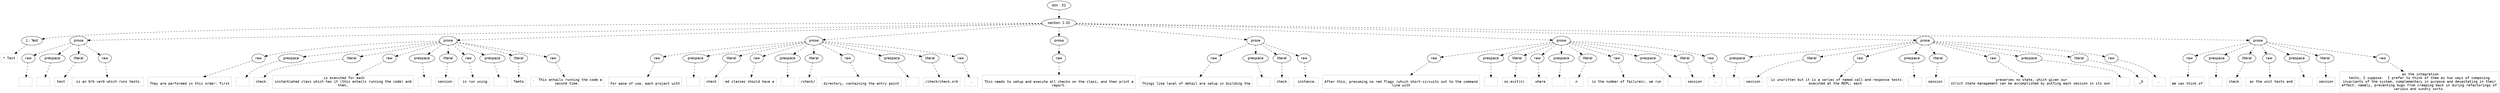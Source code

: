 digraph lpegNode {

node [fontname=Helvetica]
edge [style=dashed]

doc_0 [label="doc - 32"]


doc_0 -> { section_1}
{rank=same; section_1}

section_1 [label="section: 1-32"]


// END RANK doc_0

section_1 -> { header_2 prose_3 prose_4 prose_5 prose_6 prose_7 prose_8 prose_9 prose_10}
{rank=same; header_2 prose_3 prose_4 prose_5 prose_6 prose_7 prose_8 prose_9 prose_10}

header_2 [label="1 : Test"]

prose_3 [label="prose"]

prose_4 [label="prose"]

prose_5 [label="prose"]

prose_6 [label="prose"]

prose_7 [label="prose"]

prose_8 [label="prose"]

prose_9 [label="prose"]

prose_10 [label="prose"]


// END RANK section_1

header_2 -> leaf_11
leaf_11  [color=Gray,shape=rectangle,fontname=Inconsolata,label="* Test"]
// END RANK header_2

prose_3 -> { raw_12 prespace_13 literal_14 raw_15}
{rank=same; raw_12 prespace_13 literal_14 raw_15}

raw_12 [label="raw"]

prespace_13 [label="prespace"]

literal_14 [label="literal"]

raw_15 [label="raw"]


// END RANK prose_3

raw_12 -> leaf_16
leaf_16  [color=Gray,shape=rectangle,fontname=Inconsolata,label="
"]
// END RANK raw_12

prespace_13 -> leaf_17
leaf_17  [color=Gray,shape=rectangle,fontname=Inconsolata,label=""]
// END RANK prespace_13

literal_14 -> leaf_18
leaf_18  [color=Gray,shape=rectangle,fontname=Inconsolata,label="test"]
// END RANK literal_14

raw_15 -> leaf_19
leaf_19  [color=Gray,shape=rectangle,fontname=Inconsolata,label=" is an Orb verb which runs tests.
"]
// END RANK raw_15

prose_4 -> { raw_20 prespace_21 literal_22 raw_23 prespace_24 literal_25 raw_26 prespace_27 literal_28 raw_29}
{rank=same; raw_20 prespace_21 literal_22 raw_23 prespace_24 literal_25 raw_26 prespace_27 literal_28 raw_29}

raw_20 [label="raw"]

prespace_21 [label="prespace"]

literal_22 [label="literal"]

raw_23 [label="raw"]

prespace_24 [label="prespace"]

literal_25 [label="literal"]

raw_26 [label="raw"]

prespace_27 [label="prespace"]

literal_28 [label="literal"]

raw_29 [label="raw"]


// END RANK prose_4

raw_20 -> leaf_30
leaf_30  [color=Gray,shape=rectangle,fontname=Inconsolata,label="
They are performed in this order: first"]
// END RANK raw_20

prespace_21 -> leaf_31
leaf_31  [color=Gray,shape=rectangle,fontname=Inconsolata,label=" "]
// END RANK prespace_21

literal_22 -> leaf_32
leaf_32  [color=Gray,shape=rectangle,fontname=Inconsolata,label="check"]
// END RANK literal_22

raw_23 -> leaf_33
leaf_33  [color=Gray,shape=rectangle,fontname=Inconsolata,label=" is executed for each
instantiated class which has it (this entails running the code) and
then,"]
// END RANK raw_23

prespace_24 -> leaf_34
leaf_34  [color=Gray,shape=rectangle,fontname=Inconsolata,label=" "]
// END RANK prespace_24

literal_25 -> leaf_35
leaf_35  [color=Gray,shape=rectangle,fontname=Inconsolata,label="session"]
// END RANK literal_25

raw_26 -> leaf_36
leaf_36  [color=Gray,shape=rectangle,fontname=Inconsolata,label=" is run using"]
// END RANK raw_26

prespace_27 -> leaf_37
leaf_37  [color=Gray,shape=rectangle,fontname=Inconsolata,label=" "]
// END RANK prespace_27

literal_28 -> leaf_38
leaf_38  [color=Gray,shape=rectangle,fontname=Inconsolata,label="femto"]
// END RANK literal_28

raw_29 -> leaf_39
leaf_39  [color=Gray,shape=rectangle,fontname=Inconsolata,label=".  This entails running the code a
second time.
"]
// END RANK raw_29

prose_5 -> { raw_40 prespace_41 literal_42 raw_43 prespace_44 literal_45 raw_46 prespace_47 literal_48 raw_49}
{rank=same; raw_40 prespace_41 literal_42 raw_43 prespace_44 literal_45 raw_46 prespace_47 literal_48 raw_49}

raw_40 [label="raw"]

prespace_41 [label="prespace"]

literal_42 [label="literal"]

raw_43 [label="raw"]

prespace_44 [label="prespace"]

literal_45 [label="literal"]

raw_46 [label="raw"]

prespace_47 [label="prespace"]

literal_48 [label="literal"]

raw_49 [label="raw"]


// END RANK prose_5

raw_40 -> leaf_50
leaf_50  [color=Gray,shape=rectangle,fontname=Inconsolata,label="
For ease of use, each project with"]
// END RANK raw_40

prespace_41 -> leaf_51
leaf_51  [color=Gray,shape=rectangle,fontname=Inconsolata,label=" "]
// END RANK prespace_41

literal_42 -> leaf_52
leaf_52  [color=Gray,shape=rectangle,fontname=Inconsolata,label="check"]
// END RANK literal_42

raw_43 -> leaf_53
leaf_53  [color=Gray,shape=rectangle,fontname=Inconsolata,label="ed classes should have a"]
// END RANK raw_43

prespace_44 -> leaf_54
leaf_54  [color=Gray,shape=rectangle,fontname=Inconsolata,label=" "]
// END RANK prespace_44

literal_45 -> leaf_55
leaf_55  [color=Gray,shape=rectangle,fontname=Inconsolata,label="/check/"]
// END RANK literal_45

raw_46 -> leaf_56
leaf_56  [color=Gray,shape=rectangle,fontname=Inconsolata,label="
directory, containing the entry point"]
// END RANK raw_46

prespace_47 -> leaf_57
leaf_57  [color=Gray,shape=rectangle,fontname=Inconsolata,label=" "]
// END RANK prespace_47

literal_48 -> leaf_58
leaf_58  [color=Gray,shape=rectangle,fontname=Inconsolata,label="/check/check.orb"]
// END RANK literal_48

raw_49 -> leaf_59
leaf_59  [color=Gray,shape=rectangle,fontname=Inconsolata,label=".
"]
// END RANK raw_49

prose_6 -> { raw_60}
{rank=same; raw_60}

raw_60 [label="raw"]


// END RANK prose_6

raw_60 -> leaf_61
leaf_61  [color=Gray,shape=rectangle,fontname=Inconsolata,label="
This needs to setup and execute all checks on the class, and then print a
report.
"]
// END RANK raw_60

prose_7 -> { raw_62 prespace_63 literal_64 raw_65}
{rank=same; raw_62 prespace_63 literal_64 raw_65}

raw_62 [label="raw"]

prespace_63 [label="prespace"]

literal_64 [label="literal"]

raw_65 [label="raw"]


// END RANK prose_7

raw_62 -> leaf_66
leaf_66  [color=Gray,shape=rectangle,fontname=Inconsolata,label="
Things like level of detail are setup in building the"]
// END RANK raw_62

prespace_63 -> leaf_67
leaf_67  [color=Gray,shape=rectangle,fontname=Inconsolata,label=" "]
// END RANK prespace_63

literal_64 -> leaf_68
leaf_68  [color=Gray,shape=rectangle,fontname=Inconsolata,label="check"]
// END RANK literal_64

raw_65 -> leaf_69
leaf_69  [color=Gray,shape=rectangle,fontname=Inconsolata,label=" instance.
"]
// END RANK raw_65

prose_8 -> { raw_70 prespace_71 literal_72 raw_73 prespace_74 literal_75 raw_76 prespace_77 literal_78 raw_79}
{rank=same; raw_70 prespace_71 literal_72 raw_73 prespace_74 literal_75 raw_76 prespace_77 literal_78 raw_79}

raw_70 [label="raw"]

prespace_71 [label="prespace"]

literal_72 [label="literal"]

raw_73 [label="raw"]

prespace_74 [label="prespace"]

literal_75 [label="literal"]

raw_76 [label="raw"]

prespace_77 [label="prespace"]

literal_78 [label="literal"]

raw_79 [label="raw"]


// END RANK prose_8

raw_70 -> leaf_80
leaf_80  [color=Gray,shape=rectangle,fontname=Inconsolata,label="
After this, presuming no red flags (which short-circuits out to the command
line with"]
// END RANK raw_70

prespace_71 -> leaf_81
leaf_81  [color=Gray,shape=rectangle,fontname=Inconsolata,label=" "]
// END RANK prespace_71

literal_72 -> leaf_82
leaf_82  [color=Gray,shape=rectangle,fontname=Inconsolata,label="os.exit(n)"]
// END RANK literal_72

raw_73 -> leaf_83
leaf_83  [color=Gray,shape=rectangle,fontname=Inconsolata,label=" where"]
// END RANK raw_73

prespace_74 -> leaf_84
leaf_84  [color=Gray,shape=rectangle,fontname=Inconsolata,label=" "]
// END RANK prespace_74

literal_75 -> leaf_85
leaf_85  [color=Gray,shape=rectangle,fontname=Inconsolata,label="n"]
// END RANK literal_75

raw_76 -> leaf_86
leaf_86  [color=Gray,shape=rectangle,fontname=Inconsolata,label=" is the number of failures), we run"]
// END RANK raw_76

prespace_77 -> leaf_87
leaf_87  [color=Gray,shape=rectangle,fontname=Inconsolata,label=""]
// END RANK prespace_77

literal_78 -> leaf_88
leaf_88  [color=Gray,shape=rectangle,fontname=Inconsolata,label="session"]
// END RANK literal_78

raw_79 -> leaf_89
leaf_89  [color=Gray,shape=rectangle,fontname=Inconsolata,label=".
"]
// END RANK raw_79

prose_9 -> { prespace_90 literal_91 raw_92 prespace_93 literal_94 raw_95 prespace_96 literal_97 raw_98}
{rank=same; prespace_90 literal_91 raw_92 prespace_93 literal_94 raw_95 prespace_96 literal_97 raw_98}

prespace_90 [label="prespace"]

literal_91 [label="literal"]

raw_92 [label="raw"]

prespace_93 [label="prespace"]

literal_94 [label="literal"]

raw_95 [label="raw"]

prespace_96 [label="prespace"]

literal_97 [label="literal"]

raw_98 [label="raw"]


// END RANK prose_9

prespace_90 -> leaf_99
leaf_99  [color=Gray,shape=rectangle,fontname=Inconsolata,label=""]
// END RANK prespace_90

literal_91 -> leaf_100
leaf_100  [color=Gray,shape=rectangle,fontname=Inconsolata,label="session"]
// END RANK literal_91

raw_92 -> leaf_101
leaf_101  [color=Gray,shape=rectangle,fontname=Inconsolata,label=" is unwritten but it is a series of named call-and-response tests
executed at the REPL; each"]
// END RANK raw_92

prespace_93 -> leaf_102
leaf_102  [color=Gray,shape=rectangle,fontname=Inconsolata,label=" "]
// END RANK prespace_93

literal_94 -> leaf_103
leaf_103  [color=Gray,shape=rectangle,fontname=Inconsolata,label="session"]
// END RANK literal_94

raw_95 -> leaf_104
leaf_104  [color=Gray,shape=rectangle,fontname=Inconsolata,label=" preserves no state, which given our
strict state management can be accomplished by putting each session in its own"]
// END RANK raw_95

prespace_96 -> leaf_105
leaf_105  [color=Gray,shape=rectangle,fontname=Inconsolata,label=""]
// END RANK prespace_96

literal_97 -> leaf_106
leaf_106  [color=Gray,shape=rectangle,fontname=Inconsolata,label="_G"]
// END RANK literal_97

raw_98 -> leaf_107
leaf_107  [color=Gray,shape=rectangle,fontname=Inconsolata,label=".
"]
// END RANK raw_98

prose_10 -> { raw_108 prespace_109 literal_110 raw_111 prespace_112 literal_113 raw_114}
{rank=same; raw_108 prespace_109 literal_110 raw_111 prespace_112 literal_113 raw_114}

raw_108 [label="raw"]

prespace_109 [label="prespace"]

literal_110 [label="literal"]

raw_111 [label="raw"]

prespace_112 [label="prespace"]

literal_113 [label="literal"]

raw_114 [label="raw"]


// END RANK prose_10

raw_108 -> leaf_115
leaf_115  [color=Gray,shape=rectangle,fontname=Inconsolata,label="
We can think of"]
// END RANK raw_108

prespace_109 -> leaf_116
leaf_116  [color=Gray,shape=rectangle,fontname=Inconsolata,label=" "]
// END RANK prespace_109

literal_110 -> leaf_117
leaf_117  [color=Gray,shape=rectangle,fontname=Inconsolata,label="check"]
// END RANK literal_110

raw_111 -> leaf_118
leaf_118  [color=Gray,shape=rectangle,fontname=Inconsolata,label=" as the unit tests and"]
// END RANK raw_111

prespace_112 -> leaf_119
leaf_119  [color=Gray,shape=rectangle,fontname=Inconsolata,label=" "]
// END RANK prespace_112

literal_113 -> leaf_120
leaf_120  [color=Gray,shape=rectangle,fontname=Inconsolata,label="session"]
// END RANK literal_113

raw_114 -> leaf_121
leaf_121  [color=Gray,shape=rectangle,fontname=Inconsolata,label=" as the integration
tests, I suppose.  I prefer to think of them as two ways of composing
invariants of the system, complementary in purpose and devastating in their
effect: namely, preventing bugs from creeping back in during refactorings of
various and sundry sorts."]
// END RANK raw_114


}
